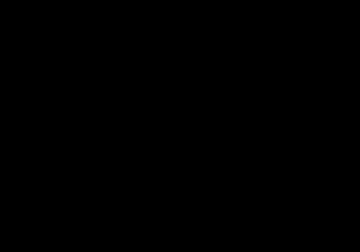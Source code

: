 set xrange [0:1]
set xlabel "Wins"
set ylabel "Equity"

livecube1(x)=-1.196 + x * (-1+1.196)/0.23794
livecube2(x)=-1 + 2*(x-0.23794)/(0.75977-0.23794)
livecube3(x)= 1 + (x-0.75077) * (1.229-1)/(1-0.75077)


cubeless(x)=-1.196+x*(1.229+1.196)
livecube(x)=( x < 0.23794 ? livecube1(x) : \
            ( x < 0.75077 ? livecube2(x) : livecube3(x) ) )
cubeful(x)=0.32*cubeless(x)+0.68*livecube(x)

set terminal dumb
set output "mgtp.txt"
plot cubeless(x) title "cubeless", \
     livecube(x) title "live cube", \
     cubeful(x)  title "cubeful"

set terminal postscript eps enhanced color dashed
set output "mgtp.eps"
plot cubeless(x) title "cubeless", \
     livecube(x) title "live cube", \
     cubeful(x)  title "cubeful"
